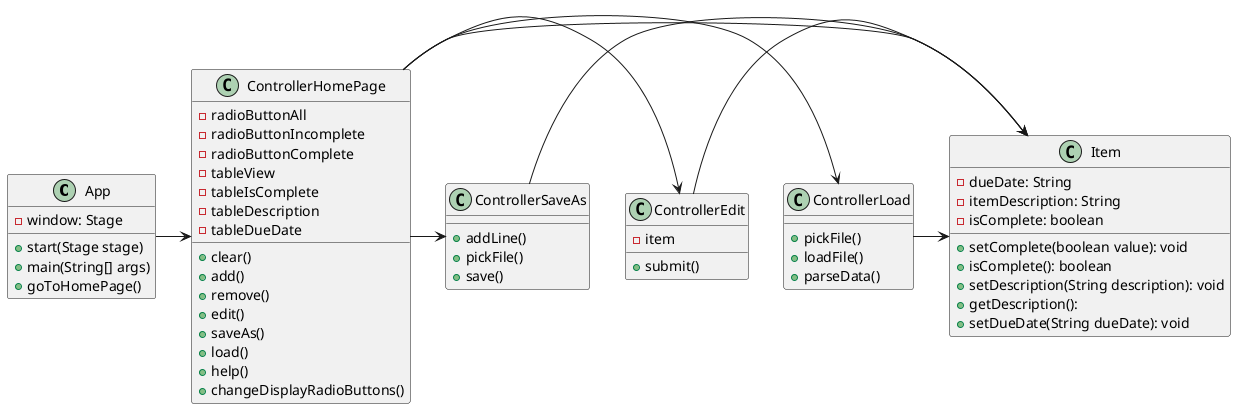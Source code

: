 @startuml

class App {
    -window: Stage

    +start(Stage stage)
    +main(String[] args)
    +goToHomePage()
}

class Item {
    -dueDate: String
    -itemDescription: String
    -isComplete: boolean

    +setComplete(boolean value): void
    +isComplete(): boolean
    +setDescription(String description): void
    +getDescription():
    +setDueDate(String dueDate): void
}

class ControllerHomePage {
    -radioButtonAll
    -radioButtonIncomplete
    -radioButtonComplete
    -tableView
    -tableIsComplete
    -tableDescription
    -tableDueDate

    +clear()
    +add()
    +remove()
    +edit()
    +saveAs()
    +load()
    +help()
    +changeDisplayRadioButtons()
}

class ControllerEdit {
    -item

    +submit()
}

class ControllerLoad {
    +pickFile()
    +loadFile()
    +parseData()
}

class ControllerSaveAs {
    +addLine()
    +pickFile()
    +save()
}

App -> ControllerHomePage

ControllerHomePage -> ControllerLoad
ControllerHomePage -> ControllerEdit
ControllerHomePage -> ControllerSaveAs

ControllerHomePage -> Item
ControllerEdit -> Item
ControllerSaveAs -> Item
ControllerLoad -> Item


@enduml